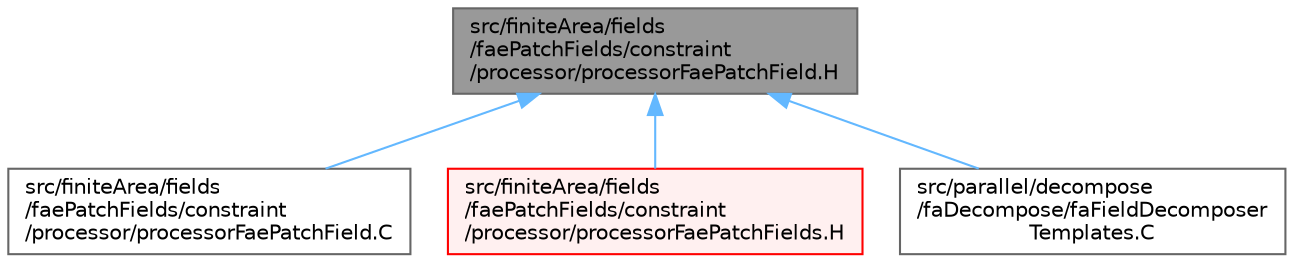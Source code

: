 digraph "src/finiteArea/fields/faePatchFields/constraint/processor/processorFaePatchField.H"
{
 // LATEX_PDF_SIZE
  bgcolor="transparent";
  edge [fontname=Helvetica,fontsize=10,labelfontname=Helvetica,labelfontsize=10];
  node [fontname=Helvetica,fontsize=10,shape=box,height=0.2,width=0.4];
  Node1 [id="Node000001",label="src/finiteArea/fields\l/faePatchFields/constraint\l/processor/processorFaePatchField.H",height=0.2,width=0.4,color="gray40", fillcolor="grey60", style="filled", fontcolor="black",tooltip=" "];
  Node1 -> Node2 [id="edge1_Node000001_Node000002",dir="back",color="steelblue1",style="solid",tooltip=" "];
  Node2 [id="Node000002",label="src/finiteArea/fields\l/faePatchFields/constraint\l/processor/processorFaePatchField.C",height=0.2,width=0.4,color="grey40", fillcolor="white", style="filled",URL="$processorFaePatchField_8C.html",tooltip=" "];
  Node1 -> Node3 [id="edge2_Node000001_Node000003",dir="back",color="steelblue1",style="solid",tooltip=" "];
  Node3 [id="Node000003",label="src/finiteArea/fields\l/faePatchFields/constraint\l/processor/processorFaePatchFields.H",height=0.2,width=0.4,color="red", fillcolor="#FFF0F0", style="filled",URL="$processorFaePatchFields_8H.html",tooltip=" "];
  Node1 -> Node5 [id="edge3_Node000001_Node000005",dir="back",color="steelblue1",style="solid",tooltip=" "];
  Node5 [id="Node000005",label="src/parallel/decompose\l/faDecompose/faFieldDecomposer\lTemplates.C",height=0.2,width=0.4,color="grey40", fillcolor="white", style="filled",URL="$faFieldDecomposerTemplates_8C.html",tooltip=" "];
}
